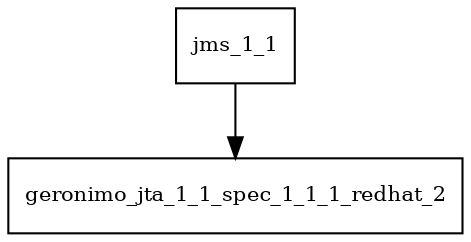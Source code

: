 digraph jms_1_1_dependencies {
  node [shape = box, fontsize=10.0];
  jms_1_1 -> geronimo_jta_1_1_spec_1_1_1_redhat_2;
}

